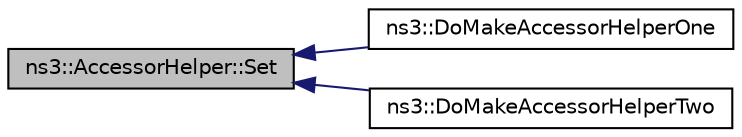 digraph "ns3::AccessorHelper::Set"
{
  edge [fontname="Helvetica",fontsize="10",labelfontname="Helvetica",labelfontsize="10"];
  node [fontname="Helvetica",fontsize="10",shape=record];
  rankdir="LR";
  Node1 [label="ns3::AccessorHelper::Set",height=0.2,width=0.4,color="black", fillcolor="grey75", style="filled", fontcolor="black"];
  Node1 -> Node2 [dir="back",color="midnightblue",fontsize="10",style="solid"];
  Node2 [label="ns3::DoMakeAccessorHelperOne",height=0.2,width=0.4,color="black", fillcolor="white", style="filled",URL="$d9/d3f/group__attributeimpl.html#ga0e14362190176fd84511ad67a914108b"];
  Node1 -> Node3 [dir="back",color="midnightblue",fontsize="10",style="solid"];
  Node3 [label="ns3::DoMakeAccessorHelperTwo",height=0.2,width=0.4,color="black", fillcolor="white", style="filled",URL="$d9/d3f/group__attributeimpl.html#ga690a8a90ca2e70070403aa3e44d20f99"];
}

